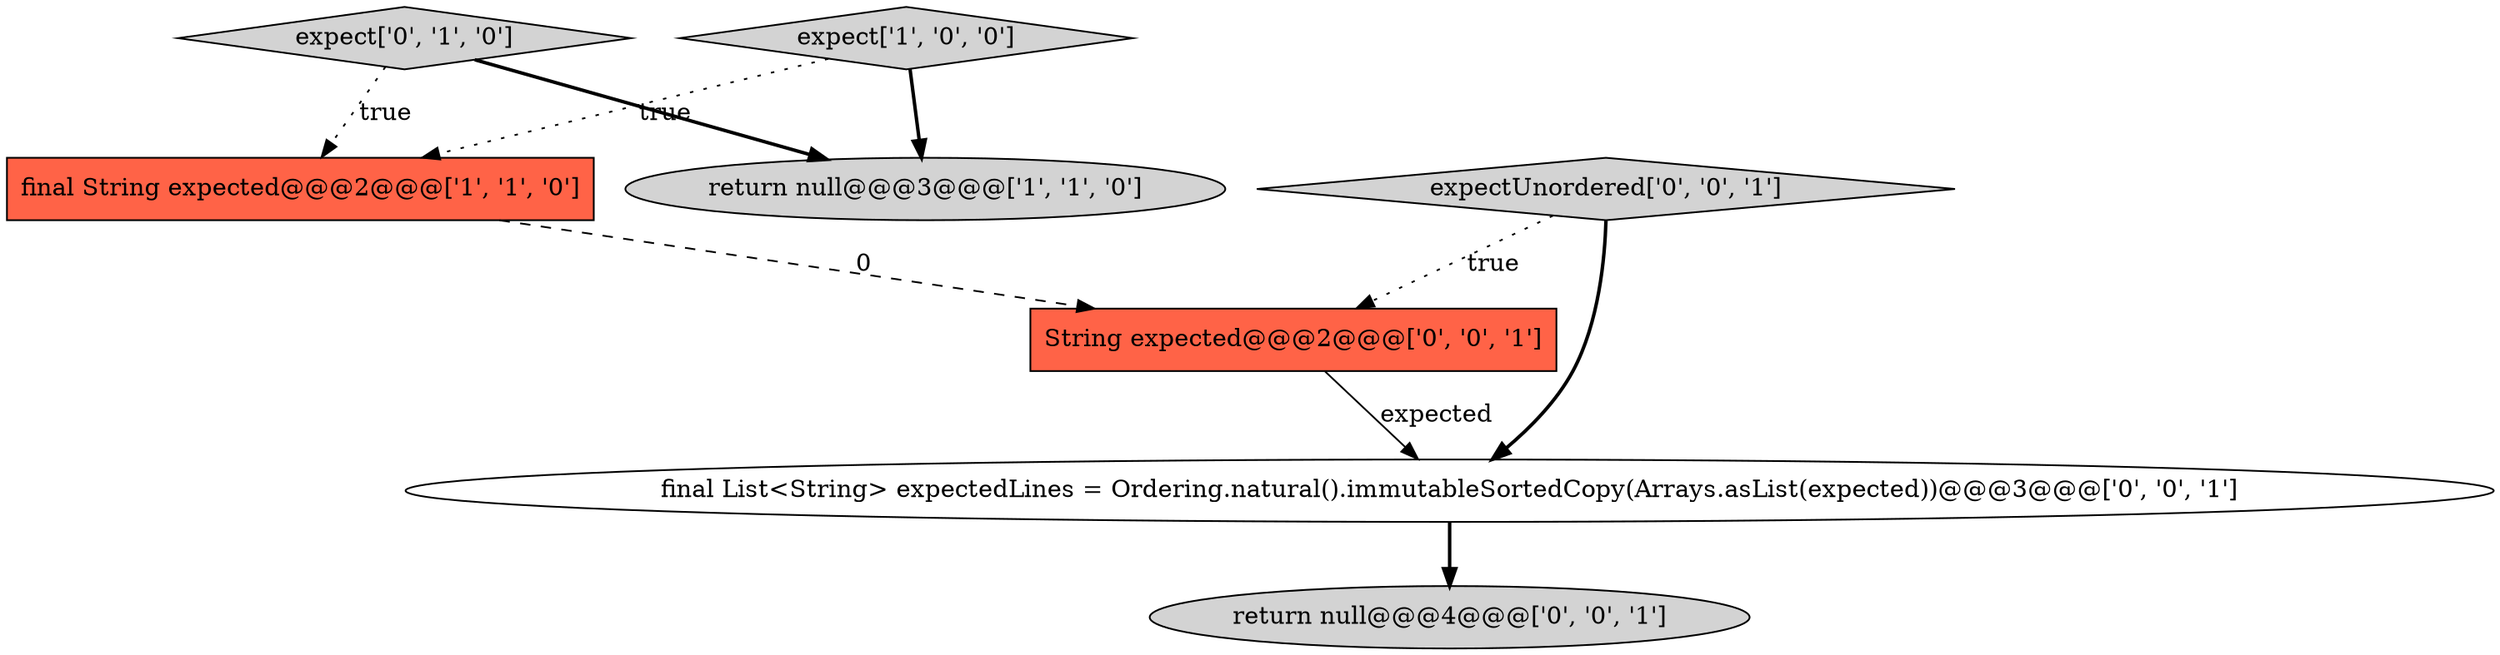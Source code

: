 digraph {
4 [style = filled, label = "final List<String> expectedLines = Ordering.natural().immutableSortedCopy(Arrays.asList(expected))@@@3@@@['0', '0', '1']", fillcolor = white, shape = ellipse image = "AAA0AAABBB3BBB"];
3 [style = filled, label = "expect['0', '1', '0']", fillcolor = lightgray, shape = diamond image = "AAA0AAABBB2BBB"];
6 [style = filled, label = "expectUnordered['0', '0', '1']", fillcolor = lightgray, shape = diamond image = "AAA0AAABBB3BBB"];
5 [style = filled, label = "return null@@@4@@@['0', '0', '1']", fillcolor = lightgray, shape = ellipse image = "AAA0AAABBB3BBB"];
1 [style = filled, label = "final String expected@@@2@@@['1', '1', '0']", fillcolor = tomato, shape = box image = "AAA0AAABBB1BBB"];
2 [style = filled, label = "expect['1', '0', '0']", fillcolor = lightgray, shape = diamond image = "AAA0AAABBB1BBB"];
7 [style = filled, label = "String expected@@@2@@@['0', '0', '1']", fillcolor = tomato, shape = box image = "AAA0AAABBB3BBB"];
0 [style = filled, label = "return null@@@3@@@['1', '1', '0']", fillcolor = lightgray, shape = ellipse image = "AAA0AAABBB1BBB"];
6->4 [style = bold, label=""];
2->0 [style = bold, label=""];
1->7 [style = dashed, label="0"];
7->4 [style = solid, label="expected"];
2->1 [style = dotted, label="true"];
3->1 [style = dotted, label="true"];
4->5 [style = bold, label=""];
3->0 [style = bold, label=""];
6->7 [style = dotted, label="true"];
}
